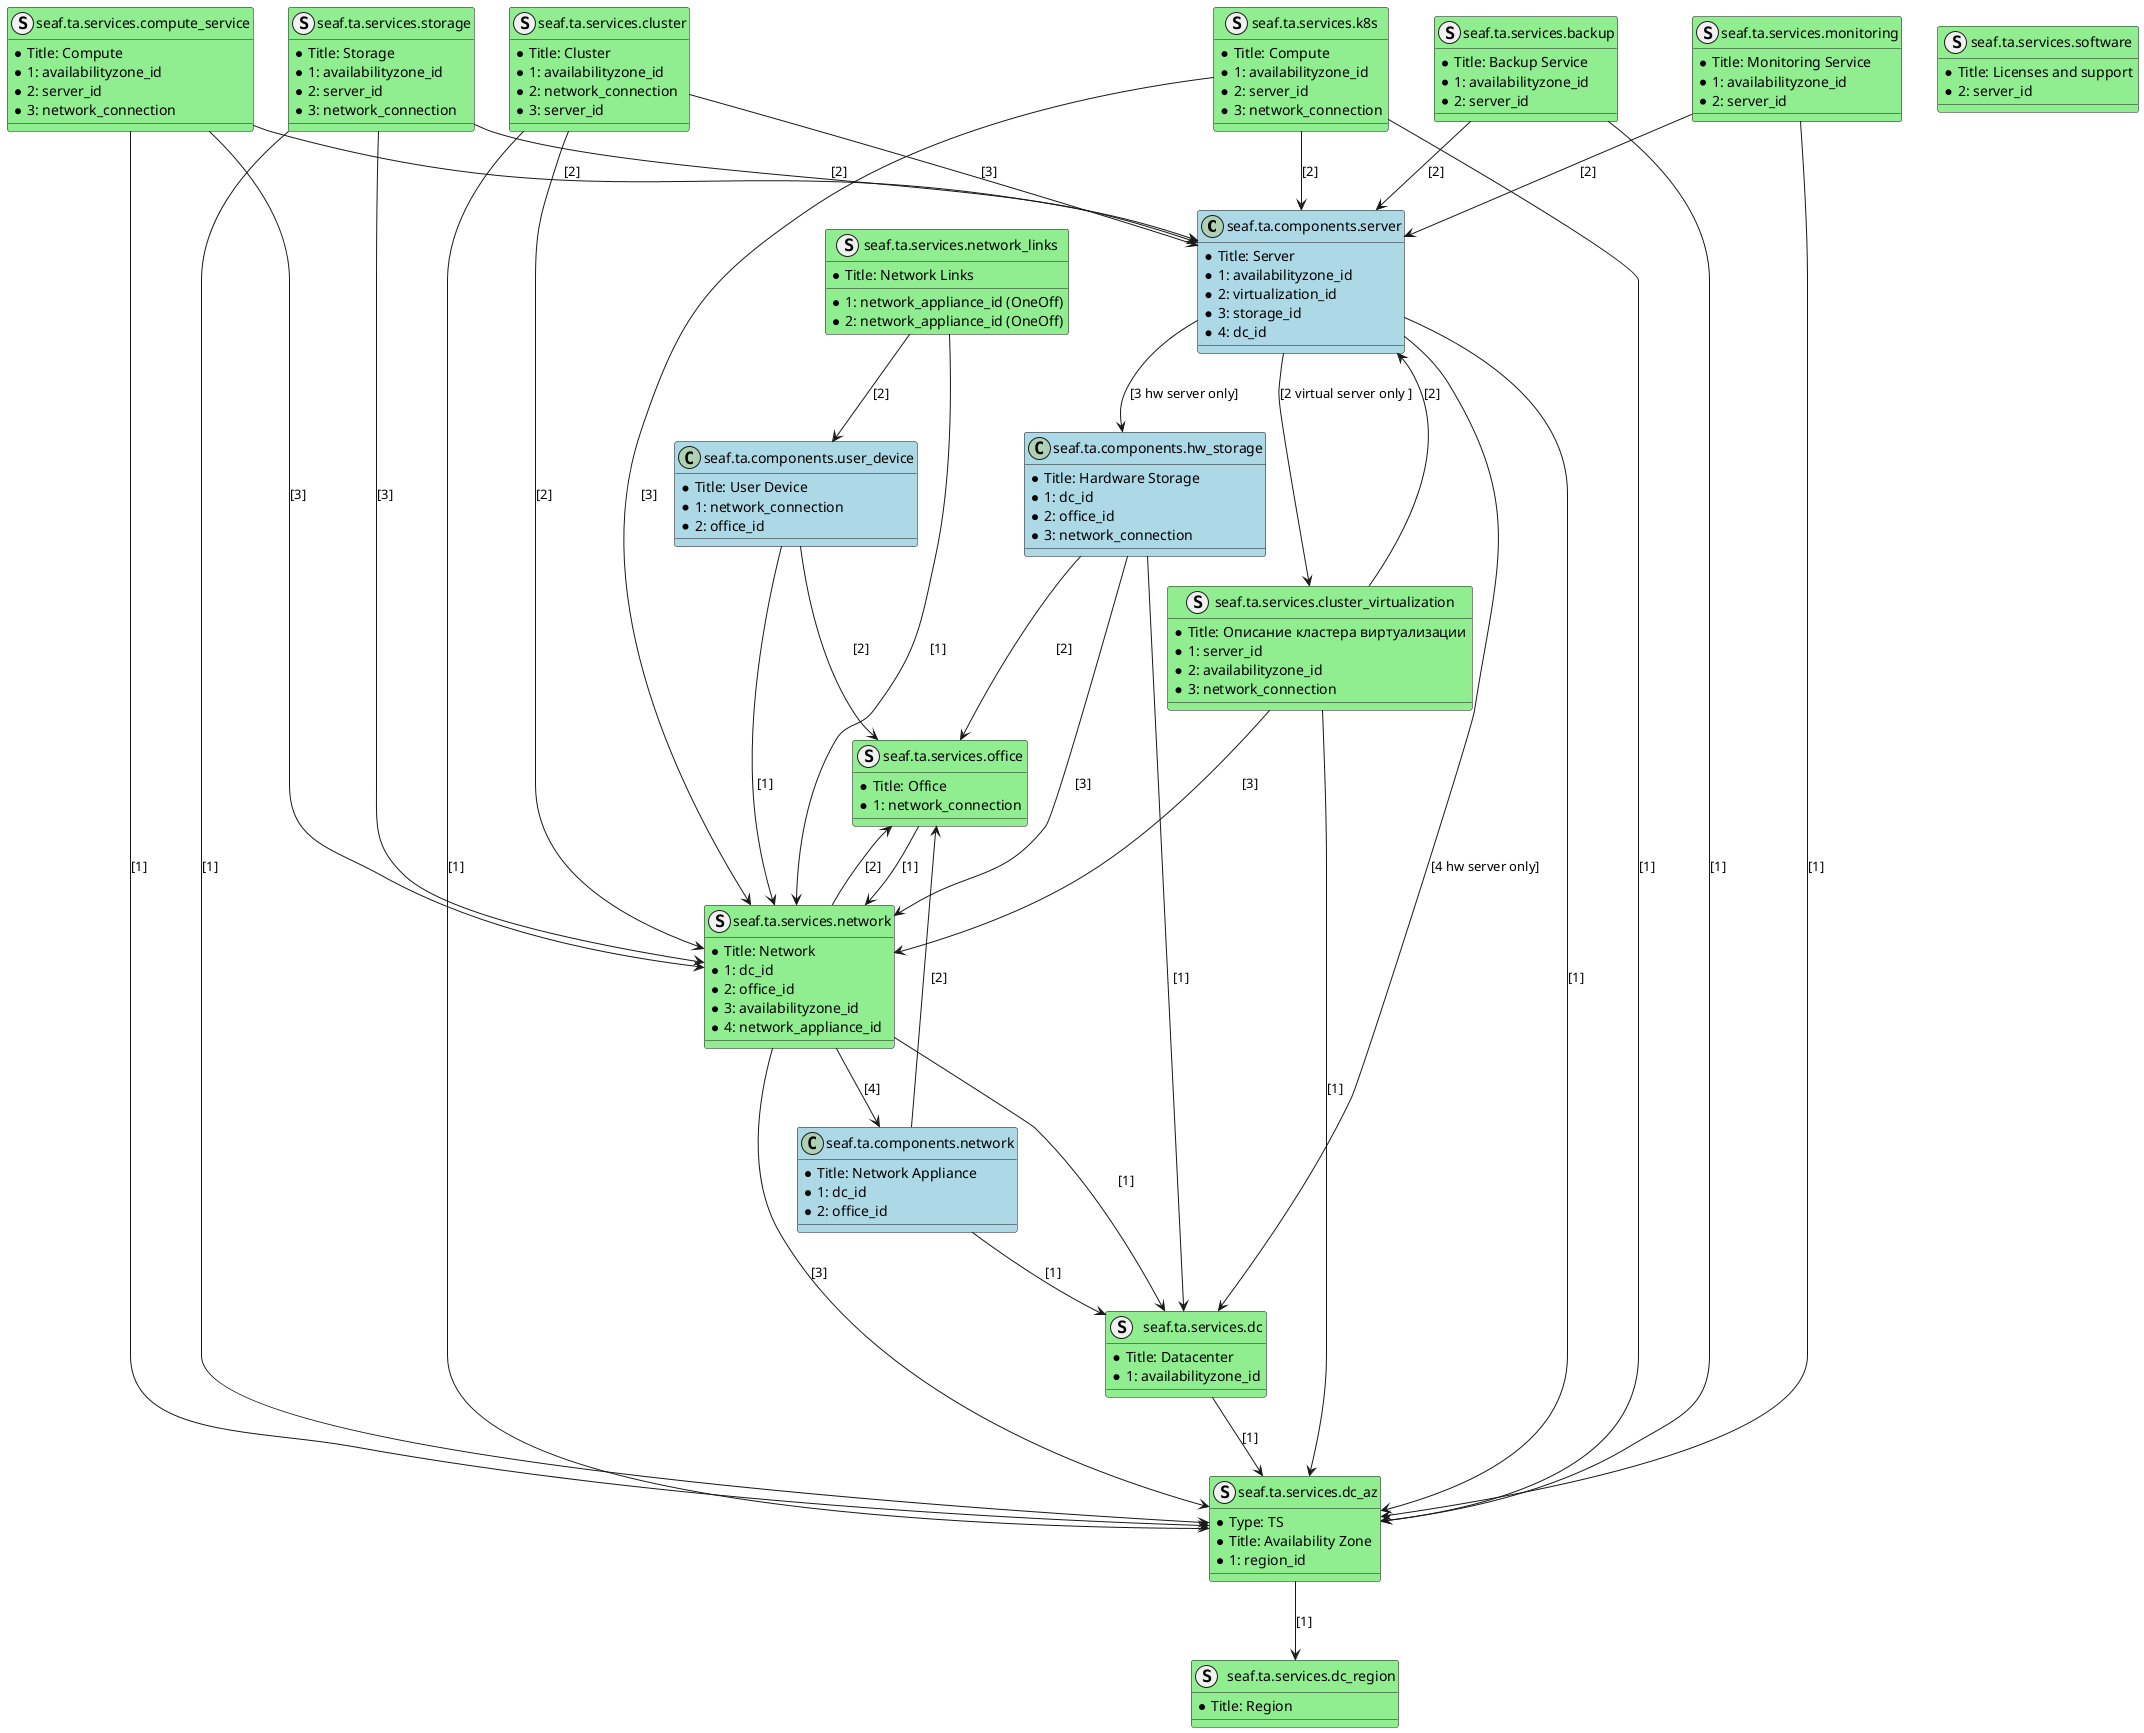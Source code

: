 @startuml

   class "seaf.ta.components.server" as server_id #lightblue {
     *Title: Server
     *1: availabilityzone_id
     *2: virtualization_id
     *3: storage_id
     *4: dc_id
   }


   class "seaf.ta.components.hw_storage" as hw_storage_id #lightblue {
        *Title: Hardware Storage
        *1: dc_id
        *2: office_id
        *3: network_connection
   }

   class "seaf.ta.components.network" as network_appliance_id  #lightblue {
        *Title: Network Appliance
        *1: dc_id
        *2: office_id
   }

   class "seaf.ta.components.user_device" as user_device_id  #lightblue {
           *Title: User Device
           *1: network_connection
           *2: office_id
   }

   struct "seaf.ta.services.dc_az"  as availabilityzone_id #lightgreen {
        *Type: TS
        *Title: Availability Zone
        * 1: region_id
   }

   struct "  seaf.ta.services.dc_region" as region_id #lightgreen {
           *Title: Region
   }


   struct "  seaf.ta.services.dc" as dc_id #lightgreen {
              *Title: Datacenter
              *1: availabilityzone_id
   }

   struct "seaf.ta.services.office" as office_id #lightgreen {
                          *Title: Office
                          *1: network_connection
      }

   struct "seaf.ta.services.cluster" as cluster_id #lightgreen {
                             *Title: Cluster
                             *1: availabilityzone_id
                             *2: network_connection
                             *3: server_id
   }

   struct "seaf.ta.services.compute_service" as compute_id #lightgreen {
                                *Title: Compute
                                *1: availabilityzone_id
                                *2: server_id
                                *3: network_connection
   }

   struct "seaf.ta.services.storage" as storage_id #lightgreen {
                                      *Title: Storage
                                      *1: availabilityzone_id
                                      *2: server_id
                                      *3: network_connection
   }

   struct "seaf.ta.services.cluster_virtualization" as virtualization_id #lightgreen {
                       *Title: Описание кластера виртуализации
                       *1: server_id
                       *2: availabilityzone_id
                       *3: network_connection
   }

   struct "seaf.ta.services.k8s" as kubernetes_id #lightgreen {
                                         *Title: Compute
                                         *1: availabilityzone_id
                                         *2: server_id
                                         *3: network_connection
   }

   struct "seaf.ta.services.network" as network_id #lightgreen {
                    *Title: Network
                    *1: dc_id
                    *2: office_id
                    *3: availabilityzone_id
                    *4: network_appliance_id
   }

  struct "seaf.ta.services.network_links" as networklinks_id #lightgreen {
                      *Title: Network Links
                      *1: network_appliance_id (OneOff)
                      *2: network_appliance_id (OneOff)

     }

  struct "seaf.ta.services.backup" as backup_id #lightgreen {
                        *Title: Backup Service
                        *1: availabilityzone_id
                        *2: server_id
  }


  struct "seaf.ta.services.monitoring" as monitoring_id #lightgreen {
                          *Title: Monitoring Service
                          *1: availabilityzone_id
                          *2: server_id
    }

  struct "seaf.ta.services.software" as software_id #lightgreen{
                            *Title: Licenses and support
                            *2: server_id
  }

  server_id --> availabilityzone_id:[1]
  server_id --> virtualization_id:[2 virtual server only ]
  server_id --> hw_storage_id:[3 hw server only]
  server_id --> dc_id:[4 hw server only]


  hw_storage_id -->dc_id:[1]
  hw_storage_id -->office_id:[2]
  hw_storage_id -->network_id:[3]

  network_appliance_id -->dc_id:[1]
  network_appliance_id -->office_id:[2]

  user_device_id --> network_id:[1]
  user_device_id --> office_id:[2]

  availabilityzone_id --> region_id:[1]

  dc_id --> availabilityzone_id:[1]

  office_id --> network_id:[1]

  cluster_id --> availabilityzone_id:[1]
  cluster_id --> network_id:[2]
  cluster_id --> server_id:[3]

  compute_id --> availabilityzone_id:[1]
  compute_id --> server_id:[2]
  compute_id --> network_id:[3]

  storage_id --> availabilityzone_id:[1]
  storage_id -->server_id:[2]
  storage_id -->network_id:[3]

  virtualization_id --> availabilityzone_id:[1]
  virtualization_id --> server_id:[2]
  virtualization_id --> network_id:[3]

  kubernetes_id --> availabilityzone_id:[1]
  kubernetes_id --> server_id:[2]
  kubernetes_id --> network_id:[3]

  network_id --> dc_id:[1]
  network_id --> office_id:[2]
  network_id --> availabilityzone_id:[3]
  network_id --> network_appliance_id:[4]

  networklinks_id --> network_id:[1]
  networklinks_id -->  user_device_id:[2]

  backup_id --> availabilityzone_id:[1]
  backup_id --> server_id:[2]

  monitoring_id --> availabilityzone_id:[1]
  monitoring_id --> server_id:[2]
/'
  software_id --> server_id:[1]
'/
@enduml